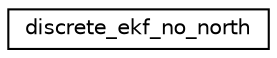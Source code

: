 digraph "Graphical Class Hierarchy"
{
 // LATEX_PDF_SIZE
  edge [fontname="Helvetica",fontsize="10",labelfontname="Helvetica",labelfontsize="10"];
  node [fontname="Helvetica",fontsize="10",shape=record];
  rankdir="LR";
  Node0 [label="discrete_ekf_no_north",height=0.2,width=0.4,color="black", fillcolor="white", style="filled",URL="$structdiscrete__ekf__no__north.html",tooltip=" "];
}
